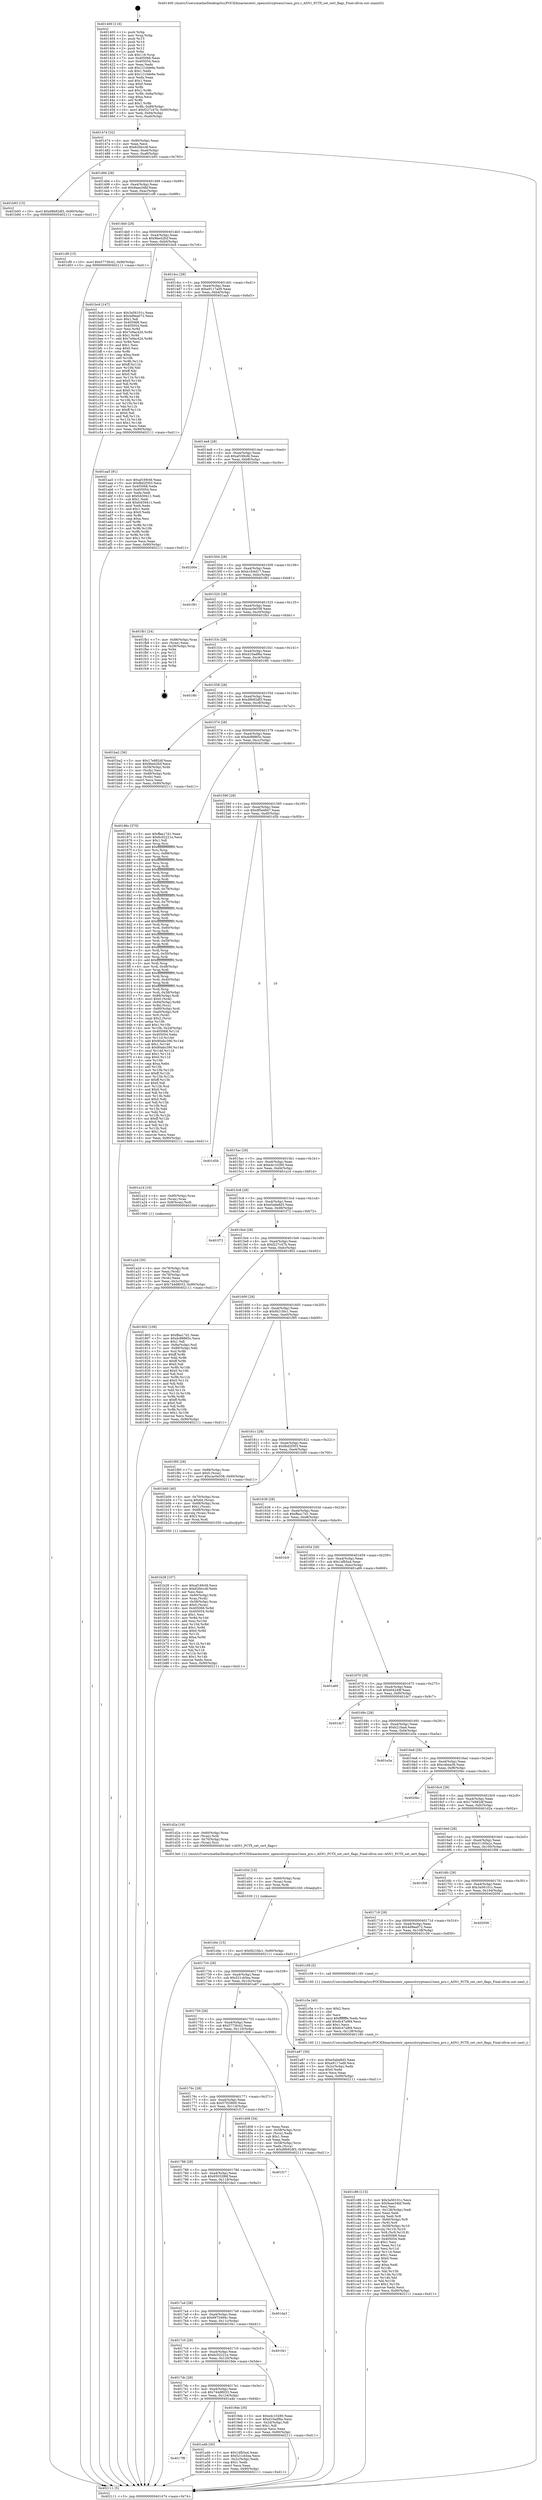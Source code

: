 digraph "0x401400" {
  label = "0x401400 (/mnt/c/Users/mathe/Desktop/tcc/POCII/binaries/extr_opensslcryptoasn1tasn_prn.c_ASN1_PCTX_set_cert_flags_Final-ollvm.out::main(0))"
  labelloc = "t"
  node[shape=record]

  Entry [label="",width=0.3,height=0.3,shape=circle,fillcolor=black,style=filled]
  "0x401474" [label="{
     0x401474 [32]\l
     | [instrs]\l
     &nbsp;&nbsp;0x401474 \<+6\>: mov -0x90(%rbp),%eax\l
     &nbsp;&nbsp;0x40147a \<+2\>: mov %eax,%ecx\l
     &nbsp;&nbsp;0x40147c \<+6\>: sub $0x82fdcc4f,%ecx\l
     &nbsp;&nbsp;0x401482 \<+6\>: mov %eax,-0xa4(%rbp)\l
     &nbsp;&nbsp;0x401488 \<+6\>: mov %ecx,-0xa8(%rbp)\l
     &nbsp;&nbsp;0x40148e \<+6\>: je 0000000000401b93 \<main+0x793\>\l
  }"]
  "0x401b93" [label="{
     0x401b93 [15]\l
     | [instrs]\l
     &nbsp;&nbsp;0x401b93 \<+10\>: movl $0xd9b92df3,-0x90(%rbp)\l
     &nbsp;&nbsp;0x401b9d \<+5\>: jmp 0000000000402111 \<main+0xd11\>\l
  }"]
  "0x401494" [label="{
     0x401494 [28]\l
     | [instrs]\l
     &nbsp;&nbsp;0x401494 \<+5\>: jmp 0000000000401499 \<main+0x99\>\l
     &nbsp;&nbsp;0x401499 \<+6\>: mov -0xa4(%rbp),%eax\l
     &nbsp;&nbsp;0x40149f \<+5\>: sub $0x9aae34bf,%eax\l
     &nbsp;&nbsp;0x4014a4 \<+6\>: mov %eax,-0xac(%rbp)\l
     &nbsp;&nbsp;0x4014aa \<+6\>: je 0000000000401cf9 \<main+0x8f9\>\l
  }"]
  Exit [label="",width=0.3,height=0.3,shape=circle,fillcolor=black,style=filled,peripheries=2]
  "0x401cf9" [label="{
     0x401cf9 [15]\l
     | [instrs]\l
     &nbsp;&nbsp;0x401cf9 \<+10\>: movl $0x5773fc42,-0x90(%rbp)\l
     &nbsp;&nbsp;0x401d03 \<+5\>: jmp 0000000000402111 \<main+0xd11\>\l
  }"]
  "0x4014b0" [label="{
     0x4014b0 [28]\l
     | [instrs]\l
     &nbsp;&nbsp;0x4014b0 \<+5\>: jmp 00000000004014b5 \<main+0xb5\>\l
     &nbsp;&nbsp;0x4014b5 \<+6\>: mov -0xa4(%rbp),%eax\l
     &nbsp;&nbsp;0x4014bb \<+5\>: sub $0x9be42fcf,%eax\l
     &nbsp;&nbsp;0x4014c0 \<+6\>: mov %eax,-0xb0(%rbp)\l
     &nbsp;&nbsp;0x4014c6 \<+6\>: je 0000000000401bc6 \<main+0x7c6\>\l
  }"]
  "0x401d4c" [label="{
     0x401d4c [15]\l
     | [instrs]\l
     &nbsp;&nbsp;0x401d4c \<+10\>: movl $0xf421fdc1,-0x90(%rbp)\l
     &nbsp;&nbsp;0x401d56 \<+5\>: jmp 0000000000402111 \<main+0xd11\>\l
  }"]
  "0x401bc6" [label="{
     0x401bc6 [147]\l
     | [instrs]\l
     &nbsp;&nbsp;0x401bc6 \<+5\>: mov $0x3a56101c,%eax\l
     &nbsp;&nbsp;0x401bcb \<+5\>: mov $0x4d9ea072,%ecx\l
     &nbsp;&nbsp;0x401bd0 \<+2\>: mov $0x1,%dl\l
     &nbsp;&nbsp;0x401bd2 \<+7\>: mov 0x405068,%esi\l
     &nbsp;&nbsp;0x401bd9 \<+7\>: mov 0x405054,%edi\l
     &nbsp;&nbsp;0x401be0 \<+3\>: mov %esi,%r8d\l
     &nbsp;&nbsp;0x401be3 \<+7\>: sub $0x7e9ac42d,%r8d\l
     &nbsp;&nbsp;0x401bea \<+4\>: sub $0x1,%r8d\l
     &nbsp;&nbsp;0x401bee \<+7\>: add $0x7e9ac42d,%r8d\l
     &nbsp;&nbsp;0x401bf5 \<+4\>: imul %r8d,%esi\l
     &nbsp;&nbsp;0x401bf9 \<+3\>: and $0x1,%esi\l
     &nbsp;&nbsp;0x401bfc \<+3\>: cmp $0x0,%esi\l
     &nbsp;&nbsp;0x401bff \<+4\>: sete %r9b\l
     &nbsp;&nbsp;0x401c03 \<+3\>: cmp $0xa,%edi\l
     &nbsp;&nbsp;0x401c06 \<+4\>: setl %r10b\l
     &nbsp;&nbsp;0x401c0a \<+3\>: mov %r9b,%r11b\l
     &nbsp;&nbsp;0x401c0d \<+4\>: xor $0xff,%r11b\l
     &nbsp;&nbsp;0x401c11 \<+3\>: mov %r10b,%bl\l
     &nbsp;&nbsp;0x401c14 \<+3\>: xor $0xff,%bl\l
     &nbsp;&nbsp;0x401c17 \<+3\>: xor $0x0,%dl\l
     &nbsp;&nbsp;0x401c1a \<+3\>: mov %r11b,%r14b\l
     &nbsp;&nbsp;0x401c1d \<+4\>: and $0x0,%r14b\l
     &nbsp;&nbsp;0x401c21 \<+3\>: and %dl,%r9b\l
     &nbsp;&nbsp;0x401c24 \<+3\>: mov %bl,%r15b\l
     &nbsp;&nbsp;0x401c27 \<+4\>: and $0x0,%r15b\l
     &nbsp;&nbsp;0x401c2b \<+3\>: and %dl,%r10b\l
     &nbsp;&nbsp;0x401c2e \<+3\>: or %r9b,%r14b\l
     &nbsp;&nbsp;0x401c31 \<+3\>: or %r10b,%r15b\l
     &nbsp;&nbsp;0x401c34 \<+3\>: xor %r15b,%r14b\l
     &nbsp;&nbsp;0x401c37 \<+3\>: or %bl,%r11b\l
     &nbsp;&nbsp;0x401c3a \<+4\>: xor $0xff,%r11b\l
     &nbsp;&nbsp;0x401c3e \<+3\>: or $0x0,%dl\l
     &nbsp;&nbsp;0x401c41 \<+3\>: and %dl,%r11b\l
     &nbsp;&nbsp;0x401c44 \<+3\>: or %r11b,%r14b\l
     &nbsp;&nbsp;0x401c47 \<+4\>: test $0x1,%r14b\l
     &nbsp;&nbsp;0x401c4b \<+3\>: cmovne %ecx,%eax\l
     &nbsp;&nbsp;0x401c4e \<+6\>: mov %eax,-0x90(%rbp)\l
     &nbsp;&nbsp;0x401c54 \<+5\>: jmp 0000000000402111 \<main+0xd11\>\l
  }"]
  "0x4014cc" [label="{
     0x4014cc [28]\l
     | [instrs]\l
     &nbsp;&nbsp;0x4014cc \<+5\>: jmp 00000000004014d1 \<main+0xd1\>\l
     &nbsp;&nbsp;0x4014d1 \<+6\>: mov -0xa4(%rbp),%eax\l
     &nbsp;&nbsp;0x4014d7 \<+5\>: sub $0xa9117ad9,%eax\l
     &nbsp;&nbsp;0x4014dc \<+6\>: mov %eax,-0xb4(%rbp)\l
     &nbsp;&nbsp;0x4014e2 \<+6\>: je 0000000000401aa5 \<main+0x6a5\>\l
  }"]
  "0x401d3d" [label="{
     0x401d3d [15]\l
     | [instrs]\l
     &nbsp;&nbsp;0x401d3d \<+4\>: mov -0x60(%rbp),%rax\l
     &nbsp;&nbsp;0x401d41 \<+3\>: mov (%rax),%rax\l
     &nbsp;&nbsp;0x401d44 \<+3\>: mov %rax,%rdi\l
     &nbsp;&nbsp;0x401d47 \<+5\>: call 0000000000401030 \<free@plt\>\l
     | [calls]\l
     &nbsp;&nbsp;0x401030 \{1\} (unknown)\l
  }"]
  "0x401aa5" [label="{
     0x401aa5 [91]\l
     | [instrs]\l
     &nbsp;&nbsp;0x401aa5 \<+5\>: mov $0xaf169cfd,%eax\l
     &nbsp;&nbsp;0x401aaa \<+5\>: mov $0xfbd2f303,%ecx\l
     &nbsp;&nbsp;0x401aaf \<+7\>: mov 0x405068,%edx\l
     &nbsp;&nbsp;0x401ab6 \<+7\>: mov 0x405054,%esi\l
     &nbsp;&nbsp;0x401abd \<+2\>: mov %edx,%edi\l
     &nbsp;&nbsp;0x401abf \<+6\>: sub $0xfcb59411,%edi\l
     &nbsp;&nbsp;0x401ac5 \<+3\>: sub $0x1,%edi\l
     &nbsp;&nbsp;0x401ac8 \<+6\>: add $0xfcb59411,%edi\l
     &nbsp;&nbsp;0x401ace \<+3\>: imul %edi,%edx\l
     &nbsp;&nbsp;0x401ad1 \<+3\>: and $0x1,%edx\l
     &nbsp;&nbsp;0x401ad4 \<+3\>: cmp $0x0,%edx\l
     &nbsp;&nbsp;0x401ad7 \<+4\>: sete %r8b\l
     &nbsp;&nbsp;0x401adb \<+3\>: cmp $0xa,%esi\l
     &nbsp;&nbsp;0x401ade \<+4\>: setl %r9b\l
     &nbsp;&nbsp;0x401ae2 \<+3\>: mov %r8b,%r10b\l
     &nbsp;&nbsp;0x401ae5 \<+3\>: and %r9b,%r10b\l
     &nbsp;&nbsp;0x401ae8 \<+3\>: xor %r9b,%r8b\l
     &nbsp;&nbsp;0x401aeb \<+3\>: or %r8b,%r10b\l
     &nbsp;&nbsp;0x401aee \<+4\>: test $0x1,%r10b\l
     &nbsp;&nbsp;0x401af2 \<+3\>: cmovne %ecx,%eax\l
     &nbsp;&nbsp;0x401af5 \<+6\>: mov %eax,-0x90(%rbp)\l
     &nbsp;&nbsp;0x401afb \<+5\>: jmp 0000000000402111 \<main+0xd11\>\l
  }"]
  "0x4014e8" [label="{
     0x4014e8 [28]\l
     | [instrs]\l
     &nbsp;&nbsp;0x4014e8 \<+5\>: jmp 00000000004014ed \<main+0xed\>\l
     &nbsp;&nbsp;0x4014ed \<+6\>: mov -0xa4(%rbp),%eax\l
     &nbsp;&nbsp;0x4014f3 \<+5\>: sub $0xaf169cfd,%eax\l
     &nbsp;&nbsp;0x4014f8 \<+6\>: mov %eax,-0xb8(%rbp)\l
     &nbsp;&nbsp;0x4014fe \<+6\>: je 000000000040200e \<main+0xc0e\>\l
  }"]
  "0x401c86" [label="{
     0x401c86 [115]\l
     | [instrs]\l
     &nbsp;&nbsp;0x401c86 \<+5\>: mov $0x3a56101c,%ecx\l
     &nbsp;&nbsp;0x401c8b \<+5\>: mov $0x9aae34bf,%edx\l
     &nbsp;&nbsp;0x401c90 \<+2\>: xor %esi,%esi\l
     &nbsp;&nbsp;0x401c92 \<+6\>: mov -0x128(%rbp),%edi\l
     &nbsp;&nbsp;0x401c98 \<+3\>: imul %eax,%edi\l
     &nbsp;&nbsp;0x401c9b \<+3\>: movslq %edi,%r8\l
     &nbsp;&nbsp;0x401c9e \<+4\>: mov -0x60(%rbp),%r9\l
     &nbsp;&nbsp;0x401ca2 \<+3\>: mov (%r9),%r9\l
     &nbsp;&nbsp;0x401ca5 \<+4\>: mov -0x58(%rbp),%r10\l
     &nbsp;&nbsp;0x401ca9 \<+3\>: movslq (%r10),%r10\l
     &nbsp;&nbsp;0x401cac \<+4\>: mov %r8,(%r9,%r10,8)\l
     &nbsp;&nbsp;0x401cb0 \<+7\>: mov 0x405068,%eax\l
     &nbsp;&nbsp;0x401cb7 \<+7\>: mov 0x405054,%edi\l
     &nbsp;&nbsp;0x401cbe \<+3\>: sub $0x1,%esi\l
     &nbsp;&nbsp;0x401cc1 \<+3\>: mov %eax,%r11d\l
     &nbsp;&nbsp;0x401cc4 \<+3\>: add %esi,%r11d\l
     &nbsp;&nbsp;0x401cc7 \<+4\>: imul %r11d,%eax\l
     &nbsp;&nbsp;0x401ccb \<+3\>: and $0x1,%eax\l
     &nbsp;&nbsp;0x401cce \<+3\>: cmp $0x0,%eax\l
     &nbsp;&nbsp;0x401cd1 \<+3\>: sete %bl\l
     &nbsp;&nbsp;0x401cd4 \<+3\>: cmp $0xa,%edi\l
     &nbsp;&nbsp;0x401cd7 \<+4\>: setl %r14b\l
     &nbsp;&nbsp;0x401cdb \<+3\>: mov %bl,%r15b\l
     &nbsp;&nbsp;0x401cde \<+3\>: and %r14b,%r15b\l
     &nbsp;&nbsp;0x401ce1 \<+3\>: xor %r14b,%bl\l
     &nbsp;&nbsp;0x401ce4 \<+3\>: or %bl,%r15b\l
     &nbsp;&nbsp;0x401ce7 \<+4\>: test $0x1,%r15b\l
     &nbsp;&nbsp;0x401ceb \<+3\>: cmovne %edx,%ecx\l
     &nbsp;&nbsp;0x401cee \<+6\>: mov %ecx,-0x90(%rbp)\l
     &nbsp;&nbsp;0x401cf4 \<+5\>: jmp 0000000000402111 \<main+0xd11\>\l
  }"]
  "0x40200e" [label="{
     0x40200e\l
  }", style=dashed]
  "0x401504" [label="{
     0x401504 [28]\l
     | [instrs]\l
     &nbsp;&nbsp;0x401504 \<+5\>: jmp 0000000000401509 \<main+0x109\>\l
     &nbsp;&nbsp;0x401509 \<+6\>: mov -0xa4(%rbp),%eax\l
     &nbsp;&nbsp;0x40150f \<+5\>: sub $0xb1fc6d17,%eax\l
     &nbsp;&nbsp;0x401514 \<+6\>: mov %eax,-0xbc(%rbp)\l
     &nbsp;&nbsp;0x40151a \<+6\>: je 0000000000401f81 \<main+0xb81\>\l
  }"]
  "0x401c5e" [label="{
     0x401c5e [40]\l
     | [instrs]\l
     &nbsp;&nbsp;0x401c5e \<+5\>: mov $0x2,%ecx\l
     &nbsp;&nbsp;0x401c63 \<+1\>: cltd\l
     &nbsp;&nbsp;0x401c64 \<+2\>: idiv %ecx\l
     &nbsp;&nbsp;0x401c66 \<+6\>: imul $0xfffffffe,%edx,%ecx\l
     &nbsp;&nbsp;0x401c6c \<+6\>: add $0x6c47a9f4,%ecx\l
     &nbsp;&nbsp;0x401c72 \<+3\>: add $0x1,%ecx\l
     &nbsp;&nbsp;0x401c75 \<+6\>: sub $0x6c47a9f4,%ecx\l
     &nbsp;&nbsp;0x401c7b \<+6\>: mov %ecx,-0x128(%rbp)\l
     &nbsp;&nbsp;0x401c81 \<+5\>: call 0000000000401160 \<next_i\>\l
     | [calls]\l
     &nbsp;&nbsp;0x401160 \{1\} (/mnt/c/Users/mathe/Desktop/tcc/POCII/binaries/extr_opensslcryptoasn1tasn_prn.c_ASN1_PCTX_set_cert_flags_Final-ollvm.out::next_i)\l
  }"]
  "0x401f81" [label="{
     0x401f81\l
  }", style=dashed]
  "0x401520" [label="{
     0x401520 [28]\l
     | [instrs]\l
     &nbsp;&nbsp;0x401520 \<+5\>: jmp 0000000000401525 \<main+0x125\>\l
     &nbsp;&nbsp;0x401525 \<+6\>: mov -0xa4(%rbp),%eax\l
     &nbsp;&nbsp;0x40152b \<+5\>: sub $0xcac0e558,%eax\l
     &nbsp;&nbsp;0x401530 \<+6\>: mov %eax,-0xc0(%rbp)\l
     &nbsp;&nbsp;0x401536 \<+6\>: je 0000000000401fb1 \<main+0xbb1\>\l
  }"]
  "0x401b28" [label="{
     0x401b28 [107]\l
     | [instrs]\l
     &nbsp;&nbsp;0x401b28 \<+5\>: mov $0xaf169cfd,%ecx\l
     &nbsp;&nbsp;0x401b2d \<+5\>: mov $0x82fdcc4f,%edx\l
     &nbsp;&nbsp;0x401b32 \<+2\>: xor %esi,%esi\l
     &nbsp;&nbsp;0x401b34 \<+4\>: mov -0x60(%rbp),%rdi\l
     &nbsp;&nbsp;0x401b38 \<+3\>: mov %rax,(%rdi)\l
     &nbsp;&nbsp;0x401b3b \<+4\>: mov -0x58(%rbp),%rax\l
     &nbsp;&nbsp;0x401b3f \<+6\>: movl $0x0,(%rax)\l
     &nbsp;&nbsp;0x401b45 \<+8\>: mov 0x405068,%r8d\l
     &nbsp;&nbsp;0x401b4d \<+8\>: mov 0x405054,%r9d\l
     &nbsp;&nbsp;0x401b55 \<+3\>: sub $0x1,%esi\l
     &nbsp;&nbsp;0x401b58 \<+3\>: mov %r8d,%r10d\l
     &nbsp;&nbsp;0x401b5b \<+3\>: add %esi,%r10d\l
     &nbsp;&nbsp;0x401b5e \<+4\>: imul %r10d,%r8d\l
     &nbsp;&nbsp;0x401b62 \<+4\>: and $0x1,%r8d\l
     &nbsp;&nbsp;0x401b66 \<+4\>: cmp $0x0,%r8d\l
     &nbsp;&nbsp;0x401b6a \<+4\>: sete %r11b\l
     &nbsp;&nbsp;0x401b6e \<+4\>: cmp $0xa,%r9d\l
     &nbsp;&nbsp;0x401b72 \<+3\>: setl %bl\l
     &nbsp;&nbsp;0x401b75 \<+3\>: mov %r11b,%r14b\l
     &nbsp;&nbsp;0x401b78 \<+3\>: and %bl,%r14b\l
     &nbsp;&nbsp;0x401b7b \<+3\>: xor %bl,%r11b\l
     &nbsp;&nbsp;0x401b7e \<+3\>: or %r11b,%r14b\l
     &nbsp;&nbsp;0x401b81 \<+4\>: test $0x1,%r14b\l
     &nbsp;&nbsp;0x401b85 \<+3\>: cmovne %edx,%ecx\l
     &nbsp;&nbsp;0x401b88 \<+6\>: mov %ecx,-0x90(%rbp)\l
     &nbsp;&nbsp;0x401b8e \<+5\>: jmp 0000000000402111 \<main+0xd11\>\l
  }"]
  "0x401fb1" [label="{
     0x401fb1 [24]\l
     | [instrs]\l
     &nbsp;&nbsp;0x401fb1 \<+7\>: mov -0x88(%rbp),%rax\l
     &nbsp;&nbsp;0x401fb8 \<+2\>: mov (%rax),%eax\l
     &nbsp;&nbsp;0x401fba \<+4\>: lea -0x28(%rbp),%rsp\l
     &nbsp;&nbsp;0x401fbe \<+1\>: pop %rbx\l
     &nbsp;&nbsp;0x401fbf \<+2\>: pop %r12\l
     &nbsp;&nbsp;0x401fc1 \<+2\>: pop %r13\l
     &nbsp;&nbsp;0x401fc3 \<+2\>: pop %r14\l
     &nbsp;&nbsp;0x401fc5 \<+2\>: pop %r15\l
     &nbsp;&nbsp;0x401fc7 \<+1\>: pop %rbp\l
     &nbsp;&nbsp;0x401fc8 \<+1\>: ret\l
  }"]
  "0x40153c" [label="{
     0x40153c [28]\l
     | [instrs]\l
     &nbsp;&nbsp;0x40153c \<+5\>: jmp 0000000000401541 \<main+0x141\>\l
     &nbsp;&nbsp;0x401541 \<+6\>: mov -0xa4(%rbp),%eax\l
     &nbsp;&nbsp;0x401547 \<+5\>: sub $0xd10adf6a,%eax\l
     &nbsp;&nbsp;0x40154c \<+6\>: mov %eax,-0xc4(%rbp)\l
     &nbsp;&nbsp;0x401552 \<+6\>: je 00000000004019fc \<main+0x5fc\>\l
  }"]
  "0x4017f8" [label="{
     0x4017f8\l
  }", style=dashed]
  "0x4019fc" [label="{
     0x4019fc\l
  }", style=dashed]
  "0x401558" [label="{
     0x401558 [28]\l
     | [instrs]\l
     &nbsp;&nbsp;0x401558 \<+5\>: jmp 000000000040155d \<main+0x15d\>\l
     &nbsp;&nbsp;0x40155d \<+6\>: mov -0xa4(%rbp),%eax\l
     &nbsp;&nbsp;0x401563 \<+5\>: sub $0xd9b92df3,%eax\l
     &nbsp;&nbsp;0x401568 \<+6\>: mov %eax,-0xc8(%rbp)\l
     &nbsp;&nbsp;0x40156e \<+6\>: je 0000000000401ba2 \<main+0x7a2\>\l
  }"]
  "0x401a4b" [label="{
     0x401a4b [30]\l
     | [instrs]\l
     &nbsp;&nbsp;0x401a4b \<+5\>: mov $0x14fb5a4,%eax\l
     &nbsp;&nbsp;0x401a50 \<+5\>: mov $0x521cb5ea,%ecx\l
     &nbsp;&nbsp;0x401a55 \<+3\>: mov -0x2c(%rbp),%edx\l
     &nbsp;&nbsp;0x401a58 \<+3\>: cmp $0x1,%edx\l
     &nbsp;&nbsp;0x401a5b \<+3\>: cmovl %ecx,%eax\l
     &nbsp;&nbsp;0x401a5e \<+6\>: mov %eax,-0x90(%rbp)\l
     &nbsp;&nbsp;0x401a64 \<+5\>: jmp 0000000000402111 \<main+0xd11\>\l
  }"]
  "0x401ba2" [label="{
     0x401ba2 [36]\l
     | [instrs]\l
     &nbsp;&nbsp;0x401ba2 \<+5\>: mov $0x17e882df,%eax\l
     &nbsp;&nbsp;0x401ba7 \<+5\>: mov $0x9be42fcf,%ecx\l
     &nbsp;&nbsp;0x401bac \<+4\>: mov -0x58(%rbp),%rdx\l
     &nbsp;&nbsp;0x401bb0 \<+2\>: mov (%rdx),%esi\l
     &nbsp;&nbsp;0x401bb2 \<+4\>: mov -0x68(%rbp),%rdx\l
     &nbsp;&nbsp;0x401bb6 \<+2\>: cmp (%rdx),%esi\l
     &nbsp;&nbsp;0x401bb8 \<+3\>: cmovl %ecx,%eax\l
     &nbsp;&nbsp;0x401bbb \<+6\>: mov %eax,-0x90(%rbp)\l
     &nbsp;&nbsp;0x401bc1 \<+5\>: jmp 0000000000402111 \<main+0xd11\>\l
  }"]
  "0x401574" [label="{
     0x401574 [28]\l
     | [instrs]\l
     &nbsp;&nbsp;0x401574 \<+5\>: jmp 0000000000401579 \<main+0x179\>\l
     &nbsp;&nbsp;0x401579 \<+6\>: mov -0xa4(%rbp),%eax\l
     &nbsp;&nbsp;0x40157f \<+5\>: sub $0xdc88865c,%eax\l
     &nbsp;&nbsp;0x401584 \<+6\>: mov %eax,-0xcc(%rbp)\l
     &nbsp;&nbsp;0x40158a \<+6\>: je 000000000040186c \<main+0x46c\>\l
  }"]
  "0x401a2d" [label="{
     0x401a2d [30]\l
     | [instrs]\l
     &nbsp;&nbsp;0x401a2d \<+4\>: mov -0x78(%rbp),%rdi\l
     &nbsp;&nbsp;0x401a31 \<+2\>: mov %eax,(%rdi)\l
     &nbsp;&nbsp;0x401a33 \<+4\>: mov -0x78(%rbp),%rdi\l
     &nbsp;&nbsp;0x401a37 \<+2\>: mov (%rdi),%eax\l
     &nbsp;&nbsp;0x401a39 \<+3\>: mov %eax,-0x2c(%rbp)\l
     &nbsp;&nbsp;0x401a3c \<+10\>: movl $0x744d8033,-0x90(%rbp)\l
     &nbsp;&nbsp;0x401a46 \<+5\>: jmp 0000000000402111 \<main+0xd11\>\l
  }"]
  "0x40186c" [label="{
     0x40186c [370]\l
     | [instrs]\l
     &nbsp;&nbsp;0x40186c \<+5\>: mov $0xffaa17d1,%eax\l
     &nbsp;&nbsp;0x401871 \<+5\>: mov $0x6c02221e,%ecx\l
     &nbsp;&nbsp;0x401876 \<+2\>: mov $0x1,%dl\l
     &nbsp;&nbsp;0x401878 \<+3\>: mov %rsp,%rsi\l
     &nbsp;&nbsp;0x40187b \<+4\>: add $0xfffffffffffffff0,%rsi\l
     &nbsp;&nbsp;0x40187f \<+3\>: mov %rsi,%rsp\l
     &nbsp;&nbsp;0x401882 \<+7\>: mov %rsi,-0x88(%rbp)\l
     &nbsp;&nbsp;0x401889 \<+3\>: mov %rsp,%rsi\l
     &nbsp;&nbsp;0x40188c \<+4\>: add $0xfffffffffffffff0,%rsi\l
     &nbsp;&nbsp;0x401890 \<+3\>: mov %rsi,%rsp\l
     &nbsp;&nbsp;0x401893 \<+3\>: mov %rsp,%rdi\l
     &nbsp;&nbsp;0x401896 \<+4\>: add $0xfffffffffffffff0,%rdi\l
     &nbsp;&nbsp;0x40189a \<+3\>: mov %rdi,%rsp\l
     &nbsp;&nbsp;0x40189d \<+4\>: mov %rdi,-0x80(%rbp)\l
     &nbsp;&nbsp;0x4018a1 \<+3\>: mov %rsp,%rdi\l
     &nbsp;&nbsp;0x4018a4 \<+4\>: add $0xfffffffffffffff0,%rdi\l
     &nbsp;&nbsp;0x4018a8 \<+3\>: mov %rdi,%rsp\l
     &nbsp;&nbsp;0x4018ab \<+4\>: mov %rdi,-0x78(%rbp)\l
     &nbsp;&nbsp;0x4018af \<+3\>: mov %rsp,%rdi\l
     &nbsp;&nbsp;0x4018b2 \<+4\>: add $0xfffffffffffffff0,%rdi\l
     &nbsp;&nbsp;0x4018b6 \<+3\>: mov %rdi,%rsp\l
     &nbsp;&nbsp;0x4018b9 \<+4\>: mov %rdi,-0x70(%rbp)\l
     &nbsp;&nbsp;0x4018bd \<+3\>: mov %rsp,%rdi\l
     &nbsp;&nbsp;0x4018c0 \<+4\>: add $0xfffffffffffffff0,%rdi\l
     &nbsp;&nbsp;0x4018c4 \<+3\>: mov %rdi,%rsp\l
     &nbsp;&nbsp;0x4018c7 \<+4\>: mov %rdi,-0x68(%rbp)\l
     &nbsp;&nbsp;0x4018cb \<+3\>: mov %rsp,%rdi\l
     &nbsp;&nbsp;0x4018ce \<+4\>: add $0xfffffffffffffff0,%rdi\l
     &nbsp;&nbsp;0x4018d2 \<+3\>: mov %rdi,%rsp\l
     &nbsp;&nbsp;0x4018d5 \<+4\>: mov %rdi,-0x60(%rbp)\l
     &nbsp;&nbsp;0x4018d9 \<+3\>: mov %rsp,%rdi\l
     &nbsp;&nbsp;0x4018dc \<+4\>: add $0xfffffffffffffff0,%rdi\l
     &nbsp;&nbsp;0x4018e0 \<+3\>: mov %rdi,%rsp\l
     &nbsp;&nbsp;0x4018e3 \<+4\>: mov %rdi,-0x58(%rbp)\l
     &nbsp;&nbsp;0x4018e7 \<+3\>: mov %rsp,%rdi\l
     &nbsp;&nbsp;0x4018ea \<+4\>: add $0xfffffffffffffff0,%rdi\l
     &nbsp;&nbsp;0x4018ee \<+3\>: mov %rdi,%rsp\l
     &nbsp;&nbsp;0x4018f1 \<+4\>: mov %rdi,-0x50(%rbp)\l
     &nbsp;&nbsp;0x4018f5 \<+3\>: mov %rsp,%rdi\l
     &nbsp;&nbsp;0x4018f8 \<+4\>: add $0xfffffffffffffff0,%rdi\l
     &nbsp;&nbsp;0x4018fc \<+3\>: mov %rdi,%rsp\l
     &nbsp;&nbsp;0x4018ff \<+4\>: mov %rdi,-0x48(%rbp)\l
     &nbsp;&nbsp;0x401903 \<+3\>: mov %rsp,%rdi\l
     &nbsp;&nbsp;0x401906 \<+4\>: add $0xfffffffffffffff0,%rdi\l
     &nbsp;&nbsp;0x40190a \<+3\>: mov %rdi,%rsp\l
     &nbsp;&nbsp;0x40190d \<+4\>: mov %rdi,-0x40(%rbp)\l
     &nbsp;&nbsp;0x401911 \<+3\>: mov %rsp,%rdi\l
     &nbsp;&nbsp;0x401914 \<+4\>: add $0xfffffffffffffff0,%rdi\l
     &nbsp;&nbsp;0x401918 \<+3\>: mov %rdi,%rsp\l
     &nbsp;&nbsp;0x40191b \<+4\>: mov %rdi,-0x38(%rbp)\l
     &nbsp;&nbsp;0x40191f \<+7\>: mov -0x88(%rbp),%rdi\l
     &nbsp;&nbsp;0x401926 \<+6\>: movl $0x0,(%rdi)\l
     &nbsp;&nbsp;0x40192c \<+7\>: mov -0x94(%rbp),%r8d\l
     &nbsp;&nbsp;0x401933 \<+3\>: mov %r8d,(%rsi)\l
     &nbsp;&nbsp;0x401936 \<+4\>: mov -0x80(%rbp),%rdi\l
     &nbsp;&nbsp;0x40193a \<+7\>: mov -0xa0(%rbp),%r9\l
     &nbsp;&nbsp;0x401941 \<+3\>: mov %r9,(%rdi)\l
     &nbsp;&nbsp;0x401944 \<+3\>: cmpl $0x2,(%rsi)\l
     &nbsp;&nbsp;0x401947 \<+4\>: setne %r10b\l
     &nbsp;&nbsp;0x40194b \<+4\>: and $0x1,%r10b\l
     &nbsp;&nbsp;0x40194f \<+4\>: mov %r10b,-0x2d(%rbp)\l
     &nbsp;&nbsp;0x401953 \<+8\>: mov 0x405068,%r11d\l
     &nbsp;&nbsp;0x40195b \<+7\>: mov 0x405054,%ebx\l
     &nbsp;&nbsp;0x401962 \<+3\>: mov %r11d,%r14d\l
     &nbsp;&nbsp;0x401965 \<+7\>: add $0x80abc390,%r14d\l
     &nbsp;&nbsp;0x40196c \<+4\>: sub $0x1,%r14d\l
     &nbsp;&nbsp;0x401970 \<+7\>: sub $0x80abc390,%r14d\l
     &nbsp;&nbsp;0x401977 \<+4\>: imul %r14d,%r11d\l
     &nbsp;&nbsp;0x40197b \<+4\>: and $0x1,%r11d\l
     &nbsp;&nbsp;0x40197f \<+4\>: cmp $0x0,%r11d\l
     &nbsp;&nbsp;0x401983 \<+4\>: sete %r10b\l
     &nbsp;&nbsp;0x401987 \<+3\>: cmp $0xa,%ebx\l
     &nbsp;&nbsp;0x40198a \<+4\>: setl %r15b\l
     &nbsp;&nbsp;0x40198e \<+3\>: mov %r10b,%r12b\l
     &nbsp;&nbsp;0x401991 \<+4\>: xor $0xff,%r12b\l
     &nbsp;&nbsp;0x401995 \<+3\>: mov %r15b,%r13b\l
     &nbsp;&nbsp;0x401998 \<+4\>: xor $0xff,%r13b\l
     &nbsp;&nbsp;0x40199c \<+3\>: xor $0x0,%dl\l
     &nbsp;&nbsp;0x40199f \<+3\>: mov %r12b,%sil\l
     &nbsp;&nbsp;0x4019a2 \<+4\>: and $0x0,%sil\l
     &nbsp;&nbsp;0x4019a6 \<+3\>: and %dl,%r10b\l
     &nbsp;&nbsp;0x4019a9 \<+3\>: mov %r13b,%dil\l
     &nbsp;&nbsp;0x4019ac \<+4\>: and $0x0,%dil\l
     &nbsp;&nbsp;0x4019b0 \<+3\>: and %dl,%r15b\l
     &nbsp;&nbsp;0x4019b3 \<+3\>: or %r10b,%sil\l
     &nbsp;&nbsp;0x4019b6 \<+3\>: or %r15b,%dil\l
     &nbsp;&nbsp;0x4019b9 \<+3\>: xor %dil,%sil\l
     &nbsp;&nbsp;0x4019bc \<+3\>: or %r13b,%r12b\l
     &nbsp;&nbsp;0x4019bf \<+4\>: xor $0xff,%r12b\l
     &nbsp;&nbsp;0x4019c3 \<+3\>: or $0x0,%dl\l
     &nbsp;&nbsp;0x4019c6 \<+3\>: and %dl,%r12b\l
     &nbsp;&nbsp;0x4019c9 \<+3\>: or %r12b,%sil\l
     &nbsp;&nbsp;0x4019cc \<+4\>: test $0x1,%sil\l
     &nbsp;&nbsp;0x4019d0 \<+3\>: cmovne %ecx,%eax\l
     &nbsp;&nbsp;0x4019d3 \<+6\>: mov %eax,-0x90(%rbp)\l
     &nbsp;&nbsp;0x4019d9 \<+5\>: jmp 0000000000402111 \<main+0xd11\>\l
  }"]
  "0x401590" [label="{
     0x401590 [28]\l
     | [instrs]\l
     &nbsp;&nbsp;0x401590 \<+5\>: jmp 0000000000401595 \<main+0x195\>\l
     &nbsp;&nbsp;0x401595 \<+6\>: mov -0xa4(%rbp),%eax\l
     &nbsp;&nbsp;0x40159b \<+5\>: sub $0xdf5e48d7,%eax\l
     &nbsp;&nbsp;0x4015a0 \<+6\>: mov %eax,-0xd0(%rbp)\l
     &nbsp;&nbsp;0x4015a6 \<+6\>: je 0000000000401d5b \<main+0x95b\>\l
  }"]
  "0x4017dc" [label="{
     0x4017dc [28]\l
     | [instrs]\l
     &nbsp;&nbsp;0x4017dc \<+5\>: jmp 00000000004017e1 \<main+0x3e1\>\l
     &nbsp;&nbsp;0x4017e1 \<+6\>: mov -0xa4(%rbp),%eax\l
     &nbsp;&nbsp;0x4017e7 \<+5\>: sub $0x744d8033,%eax\l
     &nbsp;&nbsp;0x4017ec \<+6\>: mov %eax,-0x124(%rbp)\l
     &nbsp;&nbsp;0x4017f2 \<+6\>: je 0000000000401a4b \<main+0x64b\>\l
  }"]
  "0x401d5b" [label="{
     0x401d5b\l
  }", style=dashed]
  "0x4015ac" [label="{
     0x4015ac [28]\l
     | [instrs]\l
     &nbsp;&nbsp;0x4015ac \<+5\>: jmp 00000000004015b1 \<main+0x1b1\>\l
     &nbsp;&nbsp;0x4015b1 \<+6\>: mov -0xa4(%rbp),%eax\l
     &nbsp;&nbsp;0x4015b7 \<+5\>: sub $0xe4c10280,%eax\l
     &nbsp;&nbsp;0x4015bc \<+6\>: mov %eax,-0xd4(%rbp)\l
     &nbsp;&nbsp;0x4015c2 \<+6\>: je 0000000000401a1d \<main+0x61d\>\l
  }"]
  "0x4019de" [label="{
     0x4019de [30]\l
     | [instrs]\l
     &nbsp;&nbsp;0x4019de \<+5\>: mov $0xe4c10280,%eax\l
     &nbsp;&nbsp;0x4019e3 \<+5\>: mov $0xd10adf6a,%ecx\l
     &nbsp;&nbsp;0x4019e8 \<+3\>: mov -0x2d(%rbp),%dl\l
     &nbsp;&nbsp;0x4019eb \<+3\>: test $0x1,%dl\l
     &nbsp;&nbsp;0x4019ee \<+3\>: cmovne %ecx,%eax\l
     &nbsp;&nbsp;0x4019f1 \<+6\>: mov %eax,-0x90(%rbp)\l
     &nbsp;&nbsp;0x4019f7 \<+5\>: jmp 0000000000402111 \<main+0xd11\>\l
  }"]
  "0x401a1d" [label="{
     0x401a1d [16]\l
     | [instrs]\l
     &nbsp;&nbsp;0x401a1d \<+4\>: mov -0x80(%rbp),%rax\l
     &nbsp;&nbsp;0x401a21 \<+3\>: mov (%rax),%rax\l
     &nbsp;&nbsp;0x401a24 \<+4\>: mov 0x8(%rax),%rdi\l
     &nbsp;&nbsp;0x401a28 \<+5\>: call 0000000000401060 \<atoi@plt\>\l
     | [calls]\l
     &nbsp;&nbsp;0x401060 \{1\} (unknown)\l
  }"]
  "0x4015c8" [label="{
     0x4015c8 [28]\l
     | [instrs]\l
     &nbsp;&nbsp;0x4015c8 \<+5\>: jmp 00000000004015cd \<main+0x1cd\>\l
     &nbsp;&nbsp;0x4015cd \<+6\>: mov -0xa4(%rbp),%eax\l
     &nbsp;&nbsp;0x4015d3 \<+5\>: sub $0xe5abe8d3,%eax\l
     &nbsp;&nbsp;0x4015d8 \<+6\>: mov %eax,-0xd8(%rbp)\l
     &nbsp;&nbsp;0x4015de \<+6\>: je 0000000000401f72 \<main+0xb72\>\l
  }"]
  "0x4017c0" [label="{
     0x4017c0 [28]\l
     | [instrs]\l
     &nbsp;&nbsp;0x4017c0 \<+5\>: jmp 00000000004017c5 \<main+0x3c5\>\l
     &nbsp;&nbsp;0x4017c5 \<+6\>: mov -0xa4(%rbp),%eax\l
     &nbsp;&nbsp;0x4017cb \<+5\>: sub $0x6c02221e,%eax\l
     &nbsp;&nbsp;0x4017d0 \<+6\>: mov %eax,-0x120(%rbp)\l
     &nbsp;&nbsp;0x4017d6 \<+6\>: je 00000000004019de \<main+0x5de\>\l
  }"]
  "0x401f72" [label="{
     0x401f72\l
  }", style=dashed]
  "0x4015e4" [label="{
     0x4015e4 [28]\l
     | [instrs]\l
     &nbsp;&nbsp;0x4015e4 \<+5\>: jmp 00000000004015e9 \<main+0x1e9\>\l
     &nbsp;&nbsp;0x4015e9 \<+6\>: mov -0xa4(%rbp),%eax\l
     &nbsp;&nbsp;0x4015ef \<+5\>: sub $0xf227c47b,%eax\l
     &nbsp;&nbsp;0x4015f4 \<+6\>: mov %eax,-0xdc(%rbp)\l
     &nbsp;&nbsp;0x4015fa \<+6\>: je 0000000000401802 \<main+0x402\>\l
  }"]
  "0x401f41" [label="{
     0x401f41\l
  }", style=dashed]
  "0x401802" [label="{
     0x401802 [106]\l
     | [instrs]\l
     &nbsp;&nbsp;0x401802 \<+5\>: mov $0xffaa17d1,%eax\l
     &nbsp;&nbsp;0x401807 \<+5\>: mov $0xdc88865c,%ecx\l
     &nbsp;&nbsp;0x40180c \<+2\>: mov $0x1,%dl\l
     &nbsp;&nbsp;0x40180e \<+7\>: mov -0x8a(%rbp),%sil\l
     &nbsp;&nbsp;0x401815 \<+7\>: mov -0x89(%rbp),%dil\l
     &nbsp;&nbsp;0x40181c \<+3\>: mov %sil,%r8b\l
     &nbsp;&nbsp;0x40181f \<+4\>: xor $0xff,%r8b\l
     &nbsp;&nbsp;0x401823 \<+3\>: mov %dil,%r9b\l
     &nbsp;&nbsp;0x401826 \<+4\>: xor $0xff,%r9b\l
     &nbsp;&nbsp;0x40182a \<+3\>: xor $0x0,%dl\l
     &nbsp;&nbsp;0x40182d \<+3\>: mov %r8b,%r10b\l
     &nbsp;&nbsp;0x401830 \<+4\>: and $0x0,%r10b\l
     &nbsp;&nbsp;0x401834 \<+3\>: and %dl,%sil\l
     &nbsp;&nbsp;0x401837 \<+3\>: mov %r9b,%r11b\l
     &nbsp;&nbsp;0x40183a \<+4\>: and $0x0,%r11b\l
     &nbsp;&nbsp;0x40183e \<+3\>: and %dl,%dil\l
     &nbsp;&nbsp;0x401841 \<+3\>: or %sil,%r10b\l
     &nbsp;&nbsp;0x401844 \<+3\>: or %dil,%r11b\l
     &nbsp;&nbsp;0x401847 \<+3\>: xor %r11b,%r10b\l
     &nbsp;&nbsp;0x40184a \<+3\>: or %r9b,%r8b\l
     &nbsp;&nbsp;0x40184d \<+4\>: xor $0xff,%r8b\l
     &nbsp;&nbsp;0x401851 \<+3\>: or $0x0,%dl\l
     &nbsp;&nbsp;0x401854 \<+3\>: and %dl,%r8b\l
     &nbsp;&nbsp;0x401857 \<+3\>: or %r8b,%r10b\l
     &nbsp;&nbsp;0x40185a \<+4\>: test $0x1,%r10b\l
     &nbsp;&nbsp;0x40185e \<+3\>: cmovne %ecx,%eax\l
     &nbsp;&nbsp;0x401861 \<+6\>: mov %eax,-0x90(%rbp)\l
     &nbsp;&nbsp;0x401867 \<+5\>: jmp 0000000000402111 \<main+0xd11\>\l
  }"]
  "0x401600" [label="{
     0x401600 [28]\l
     | [instrs]\l
     &nbsp;&nbsp;0x401600 \<+5\>: jmp 0000000000401605 \<main+0x205\>\l
     &nbsp;&nbsp;0x401605 \<+6\>: mov -0xa4(%rbp),%eax\l
     &nbsp;&nbsp;0x40160b \<+5\>: sub $0xf421fdc1,%eax\l
     &nbsp;&nbsp;0x401610 \<+6\>: mov %eax,-0xe0(%rbp)\l
     &nbsp;&nbsp;0x401616 \<+6\>: je 0000000000401f95 \<main+0xb95\>\l
  }"]
  "0x402111" [label="{
     0x402111 [5]\l
     | [instrs]\l
     &nbsp;&nbsp;0x402111 \<+5\>: jmp 0000000000401474 \<main+0x74\>\l
  }"]
  "0x401400" [label="{
     0x401400 [116]\l
     | [instrs]\l
     &nbsp;&nbsp;0x401400 \<+1\>: push %rbp\l
     &nbsp;&nbsp;0x401401 \<+3\>: mov %rsp,%rbp\l
     &nbsp;&nbsp;0x401404 \<+2\>: push %r15\l
     &nbsp;&nbsp;0x401406 \<+2\>: push %r14\l
     &nbsp;&nbsp;0x401408 \<+2\>: push %r13\l
     &nbsp;&nbsp;0x40140a \<+2\>: push %r12\l
     &nbsp;&nbsp;0x40140c \<+1\>: push %rbx\l
     &nbsp;&nbsp;0x40140d \<+7\>: sub $0x118,%rsp\l
     &nbsp;&nbsp;0x401414 \<+7\>: mov 0x405068,%eax\l
     &nbsp;&nbsp;0x40141b \<+7\>: mov 0x405054,%ecx\l
     &nbsp;&nbsp;0x401422 \<+2\>: mov %eax,%edx\l
     &nbsp;&nbsp;0x401424 \<+6\>: sub $0x1210de6e,%edx\l
     &nbsp;&nbsp;0x40142a \<+3\>: sub $0x1,%edx\l
     &nbsp;&nbsp;0x40142d \<+6\>: add $0x1210de6e,%edx\l
     &nbsp;&nbsp;0x401433 \<+3\>: imul %edx,%eax\l
     &nbsp;&nbsp;0x401436 \<+3\>: and $0x1,%eax\l
     &nbsp;&nbsp;0x401439 \<+3\>: cmp $0x0,%eax\l
     &nbsp;&nbsp;0x40143c \<+4\>: sete %r8b\l
     &nbsp;&nbsp;0x401440 \<+4\>: and $0x1,%r8b\l
     &nbsp;&nbsp;0x401444 \<+7\>: mov %r8b,-0x8a(%rbp)\l
     &nbsp;&nbsp;0x40144b \<+3\>: cmp $0xa,%ecx\l
     &nbsp;&nbsp;0x40144e \<+4\>: setl %r8b\l
     &nbsp;&nbsp;0x401452 \<+4\>: and $0x1,%r8b\l
     &nbsp;&nbsp;0x401456 \<+7\>: mov %r8b,-0x89(%rbp)\l
     &nbsp;&nbsp;0x40145d \<+10\>: movl $0xf227c47b,-0x90(%rbp)\l
     &nbsp;&nbsp;0x401467 \<+6\>: mov %edi,-0x94(%rbp)\l
     &nbsp;&nbsp;0x40146d \<+7\>: mov %rsi,-0xa0(%rbp)\l
  }"]
  "0x4017a4" [label="{
     0x4017a4 [28]\l
     | [instrs]\l
     &nbsp;&nbsp;0x4017a4 \<+5\>: jmp 00000000004017a9 \<main+0x3a9\>\l
     &nbsp;&nbsp;0x4017a9 \<+6\>: mov -0xa4(%rbp),%eax\l
     &nbsp;&nbsp;0x4017af \<+5\>: sub $0x6975494c,%eax\l
     &nbsp;&nbsp;0x4017b4 \<+6\>: mov %eax,-0x11c(%rbp)\l
     &nbsp;&nbsp;0x4017ba \<+6\>: je 0000000000401f41 \<main+0xb41\>\l
  }"]
  "0x401da3" [label="{
     0x401da3\l
  }", style=dashed]
  "0x401f95" [label="{
     0x401f95 [28]\l
     | [instrs]\l
     &nbsp;&nbsp;0x401f95 \<+7\>: mov -0x88(%rbp),%rax\l
     &nbsp;&nbsp;0x401f9c \<+6\>: movl $0x0,(%rax)\l
     &nbsp;&nbsp;0x401fa2 \<+10\>: movl $0xcac0e558,-0x90(%rbp)\l
     &nbsp;&nbsp;0x401fac \<+5\>: jmp 0000000000402111 \<main+0xd11\>\l
  }"]
  "0x40161c" [label="{
     0x40161c [28]\l
     | [instrs]\l
     &nbsp;&nbsp;0x40161c \<+5\>: jmp 0000000000401621 \<main+0x221\>\l
     &nbsp;&nbsp;0x401621 \<+6\>: mov -0xa4(%rbp),%eax\l
     &nbsp;&nbsp;0x401627 \<+5\>: sub $0xfbd2f303,%eax\l
     &nbsp;&nbsp;0x40162c \<+6\>: mov %eax,-0xe4(%rbp)\l
     &nbsp;&nbsp;0x401632 \<+6\>: je 0000000000401b00 \<main+0x700\>\l
  }"]
  "0x401788" [label="{
     0x401788 [28]\l
     | [instrs]\l
     &nbsp;&nbsp;0x401788 \<+5\>: jmp 000000000040178d \<main+0x38d\>\l
     &nbsp;&nbsp;0x40178d \<+6\>: mov -0xa4(%rbp),%eax\l
     &nbsp;&nbsp;0x401793 \<+5\>: sub $0x6503286f,%eax\l
     &nbsp;&nbsp;0x401798 \<+6\>: mov %eax,-0x118(%rbp)\l
     &nbsp;&nbsp;0x40179e \<+6\>: je 0000000000401da3 \<main+0x9a3\>\l
  }"]
  "0x401b00" [label="{
     0x401b00 [40]\l
     | [instrs]\l
     &nbsp;&nbsp;0x401b00 \<+4\>: mov -0x70(%rbp),%rax\l
     &nbsp;&nbsp;0x401b04 \<+7\>: movq $0x64,(%rax)\l
     &nbsp;&nbsp;0x401b0b \<+4\>: mov -0x68(%rbp),%rax\l
     &nbsp;&nbsp;0x401b0f \<+6\>: movl $0x1,(%rax)\l
     &nbsp;&nbsp;0x401b15 \<+4\>: mov -0x68(%rbp),%rax\l
     &nbsp;&nbsp;0x401b19 \<+3\>: movslq (%rax),%rax\l
     &nbsp;&nbsp;0x401b1c \<+4\>: shl $0x3,%rax\l
     &nbsp;&nbsp;0x401b20 \<+3\>: mov %rax,%rdi\l
     &nbsp;&nbsp;0x401b23 \<+5\>: call 0000000000401050 \<malloc@plt\>\l
     | [calls]\l
     &nbsp;&nbsp;0x401050 \{1\} (unknown)\l
  }"]
  "0x401638" [label="{
     0x401638 [28]\l
     | [instrs]\l
     &nbsp;&nbsp;0x401638 \<+5\>: jmp 000000000040163d \<main+0x23d\>\l
     &nbsp;&nbsp;0x40163d \<+6\>: mov -0xa4(%rbp),%eax\l
     &nbsp;&nbsp;0x401643 \<+5\>: sub $0xffaa17d1,%eax\l
     &nbsp;&nbsp;0x401648 \<+6\>: mov %eax,-0xe8(%rbp)\l
     &nbsp;&nbsp;0x40164e \<+6\>: je 0000000000401fc9 \<main+0xbc9\>\l
  }"]
  "0x401f17" [label="{
     0x401f17\l
  }", style=dashed]
  "0x401fc9" [label="{
     0x401fc9\l
  }", style=dashed]
  "0x401654" [label="{
     0x401654 [28]\l
     | [instrs]\l
     &nbsp;&nbsp;0x401654 \<+5\>: jmp 0000000000401659 \<main+0x259\>\l
     &nbsp;&nbsp;0x401659 \<+6\>: mov -0xa4(%rbp),%eax\l
     &nbsp;&nbsp;0x40165f \<+5\>: sub $0x14fb5a4,%eax\l
     &nbsp;&nbsp;0x401664 \<+6\>: mov %eax,-0xec(%rbp)\l
     &nbsp;&nbsp;0x40166a \<+6\>: je 0000000000401a69 \<main+0x669\>\l
  }"]
  "0x40176c" [label="{
     0x40176c [28]\l
     | [instrs]\l
     &nbsp;&nbsp;0x40176c \<+5\>: jmp 0000000000401771 \<main+0x371\>\l
     &nbsp;&nbsp;0x401771 \<+6\>: mov -0xa4(%rbp),%eax\l
     &nbsp;&nbsp;0x401777 \<+5\>: sub $0x57f25600,%eax\l
     &nbsp;&nbsp;0x40177c \<+6\>: mov %eax,-0x114(%rbp)\l
     &nbsp;&nbsp;0x401782 \<+6\>: je 0000000000401f17 \<main+0xb17\>\l
  }"]
  "0x401a69" [label="{
     0x401a69\l
  }", style=dashed]
  "0x401670" [label="{
     0x401670 [28]\l
     | [instrs]\l
     &nbsp;&nbsp;0x401670 \<+5\>: jmp 0000000000401675 \<main+0x275\>\l
     &nbsp;&nbsp;0x401675 \<+6\>: mov -0xa4(%rbp),%eax\l
     &nbsp;&nbsp;0x40167b \<+5\>: sub $0xb04249f,%eax\l
     &nbsp;&nbsp;0x401680 \<+6\>: mov %eax,-0xf0(%rbp)\l
     &nbsp;&nbsp;0x401686 \<+6\>: je 0000000000401dc7 \<main+0x9c7\>\l
  }"]
  "0x401d08" [label="{
     0x401d08 [34]\l
     | [instrs]\l
     &nbsp;&nbsp;0x401d08 \<+2\>: xor %eax,%eax\l
     &nbsp;&nbsp;0x401d0a \<+4\>: mov -0x58(%rbp),%rcx\l
     &nbsp;&nbsp;0x401d0e \<+2\>: mov (%rcx),%edx\l
     &nbsp;&nbsp;0x401d10 \<+3\>: sub $0x1,%eax\l
     &nbsp;&nbsp;0x401d13 \<+2\>: sub %eax,%edx\l
     &nbsp;&nbsp;0x401d15 \<+4\>: mov -0x58(%rbp),%rcx\l
     &nbsp;&nbsp;0x401d19 \<+2\>: mov %edx,(%rcx)\l
     &nbsp;&nbsp;0x401d1b \<+10\>: movl $0xd9b92df3,-0x90(%rbp)\l
     &nbsp;&nbsp;0x401d25 \<+5\>: jmp 0000000000402111 \<main+0xd11\>\l
  }"]
  "0x401dc7" [label="{
     0x401dc7\l
  }", style=dashed]
  "0x40168c" [label="{
     0x40168c [28]\l
     | [instrs]\l
     &nbsp;&nbsp;0x40168c \<+5\>: jmp 0000000000401691 \<main+0x291\>\l
     &nbsp;&nbsp;0x401691 \<+6\>: mov -0xa4(%rbp),%eax\l
     &nbsp;&nbsp;0x401697 \<+5\>: sub $0xb21faa4,%eax\l
     &nbsp;&nbsp;0x40169c \<+6\>: mov %eax,-0xf4(%rbp)\l
     &nbsp;&nbsp;0x4016a2 \<+6\>: je 0000000000401e5a \<main+0xa5a\>\l
  }"]
  "0x401750" [label="{
     0x401750 [28]\l
     | [instrs]\l
     &nbsp;&nbsp;0x401750 \<+5\>: jmp 0000000000401755 \<main+0x355\>\l
     &nbsp;&nbsp;0x401755 \<+6\>: mov -0xa4(%rbp),%eax\l
     &nbsp;&nbsp;0x40175b \<+5\>: sub $0x5773fc42,%eax\l
     &nbsp;&nbsp;0x401760 \<+6\>: mov %eax,-0x110(%rbp)\l
     &nbsp;&nbsp;0x401766 \<+6\>: je 0000000000401d08 \<main+0x908\>\l
  }"]
  "0x401e5a" [label="{
     0x401e5a\l
  }", style=dashed]
  "0x4016a8" [label="{
     0x4016a8 [28]\l
     | [instrs]\l
     &nbsp;&nbsp;0x4016a8 \<+5\>: jmp 00000000004016ad \<main+0x2ad\>\l
     &nbsp;&nbsp;0x4016ad \<+6\>: mov -0xa4(%rbp),%eax\l
     &nbsp;&nbsp;0x4016b3 \<+5\>: sub $0xc4bea36,%eax\l
     &nbsp;&nbsp;0x4016b8 \<+6\>: mov %eax,-0xf8(%rbp)\l
     &nbsp;&nbsp;0x4016be \<+6\>: je 00000000004020bc \<main+0xcbc\>\l
  }"]
  "0x401a87" [label="{
     0x401a87 [30]\l
     | [instrs]\l
     &nbsp;&nbsp;0x401a87 \<+5\>: mov $0xe5abe8d3,%eax\l
     &nbsp;&nbsp;0x401a8c \<+5\>: mov $0xa9117ad9,%ecx\l
     &nbsp;&nbsp;0x401a91 \<+3\>: mov -0x2c(%rbp),%edx\l
     &nbsp;&nbsp;0x401a94 \<+3\>: cmp $0x0,%edx\l
     &nbsp;&nbsp;0x401a97 \<+3\>: cmove %ecx,%eax\l
     &nbsp;&nbsp;0x401a9a \<+6\>: mov %eax,-0x90(%rbp)\l
     &nbsp;&nbsp;0x401aa0 \<+5\>: jmp 0000000000402111 \<main+0xd11\>\l
  }"]
  "0x4020bc" [label="{
     0x4020bc\l
  }", style=dashed]
  "0x4016c4" [label="{
     0x4016c4 [28]\l
     | [instrs]\l
     &nbsp;&nbsp;0x4016c4 \<+5\>: jmp 00000000004016c9 \<main+0x2c9\>\l
     &nbsp;&nbsp;0x4016c9 \<+6\>: mov -0xa4(%rbp),%eax\l
     &nbsp;&nbsp;0x4016cf \<+5\>: sub $0x17e882df,%eax\l
     &nbsp;&nbsp;0x4016d4 \<+6\>: mov %eax,-0xfc(%rbp)\l
     &nbsp;&nbsp;0x4016da \<+6\>: je 0000000000401d2a \<main+0x92a\>\l
  }"]
  "0x401734" [label="{
     0x401734 [28]\l
     | [instrs]\l
     &nbsp;&nbsp;0x401734 \<+5\>: jmp 0000000000401739 \<main+0x339\>\l
     &nbsp;&nbsp;0x401739 \<+6\>: mov -0xa4(%rbp),%eax\l
     &nbsp;&nbsp;0x40173f \<+5\>: sub $0x521cb5ea,%eax\l
     &nbsp;&nbsp;0x401744 \<+6\>: mov %eax,-0x10c(%rbp)\l
     &nbsp;&nbsp;0x40174a \<+6\>: je 0000000000401a87 \<main+0x687\>\l
  }"]
  "0x401d2a" [label="{
     0x401d2a [19]\l
     | [instrs]\l
     &nbsp;&nbsp;0x401d2a \<+4\>: mov -0x60(%rbp),%rax\l
     &nbsp;&nbsp;0x401d2e \<+3\>: mov (%rax),%rdi\l
     &nbsp;&nbsp;0x401d31 \<+4\>: mov -0x70(%rbp),%rax\l
     &nbsp;&nbsp;0x401d35 \<+3\>: mov (%rax),%rsi\l
     &nbsp;&nbsp;0x401d38 \<+5\>: call 00000000004013e0 \<ASN1_PCTX_set_cert_flags\>\l
     | [calls]\l
     &nbsp;&nbsp;0x4013e0 \{1\} (/mnt/c/Users/mathe/Desktop/tcc/POCII/binaries/extr_opensslcryptoasn1tasn_prn.c_ASN1_PCTX_set_cert_flags_Final-ollvm.out::ASN1_PCTX_set_cert_flags)\l
  }"]
  "0x4016e0" [label="{
     0x4016e0 [28]\l
     | [instrs]\l
     &nbsp;&nbsp;0x4016e0 \<+5\>: jmp 00000000004016e5 \<main+0x2e5\>\l
     &nbsp;&nbsp;0x4016e5 \<+6\>: mov -0xa4(%rbp),%eax\l
     &nbsp;&nbsp;0x4016eb \<+5\>: sub $0x31195a2c,%eax\l
     &nbsp;&nbsp;0x4016f0 \<+6\>: mov %eax,-0x100(%rbp)\l
     &nbsp;&nbsp;0x4016f6 \<+6\>: je 0000000000401f08 \<main+0xb08\>\l
  }"]
  "0x401c59" [label="{
     0x401c59 [5]\l
     | [instrs]\l
     &nbsp;&nbsp;0x401c59 \<+5\>: call 0000000000401160 \<next_i\>\l
     | [calls]\l
     &nbsp;&nbsp;0x401160 \{1\} (/mnt/c/Users/mathe/Desktop/tcc/POCII/binaries/extr_opensslcryptoasn1tasn_prn.c_ASN1_PCTX_set_cert_flags_Final-ollvm.out::next_i)\l
  }"]
  "0x401f08" [label="{
     0x401f08\l
  }", style=dashed]
  "0x4016fc" [label="{
     0x4016fc [28]\l
     | [instrs]\l
     &nbsp;&nbsp;0x4016fc \<+5\>: jmp 0000000000401701 \<main+0x301\>\l
     &nbsp;&nbsp;0x401701 \<+6\>: mov -0xa4(%rbp),%eax\l
     &nbsp;&nbsp;0x401707 \<+5\>: sub $0x3a56101c,%eax\l
     &nbsp;&nbsp;0x40170c \<+6\>: mov %eax,-0x104(%rbp)\l
     &nbsp;&nbsp;0x401712 \<+6\>: je 0000000000402056 \<main+0xc56\>\l
  }"]
  "0x401718" [label="{
     0x401718 [28]\l
     | [instrs]\l
     &nbsp;&nbsp;0x401718 \<+5\>: jmp 000000000040171d \<main+0x31d\>\l
     &nbsp;&nbsp;0x40171d \<+6\>: mov -0xa4(%rbp),%eax\l
     &nbsp;&nbsp;0x401723 \<+5\>: sub $0x4d9ea072,%eax\l
     &nbsp;&nbsp;0x401728 \<+6\>: mov %eax,-0x108(%rbp)\l
     &nbsp;&nbsp;0x40172e \<+6\>: je 0000000000401c59 \<main+0x859\>\l
  }"]
  "0x402056" [label="{
     0x402056\l
  }", style=dashed]
  Entry -> "0x401400" [label=" 1"]
  "0x401474" -> "0x401b93" [label=" 1"]
  "0x401474" -> "0x401494" [label=" 17"]
  "0x401fb1" -> Exit [label=" 1"]
  "0x401494" -> "0x401cf9" [label=" 1"]
  "0x401494" -> "0x4014b0" [label=" 16"]
  "0x401f95" -> "0x402111" [label=" 1"]
  "0x4014b0" -> "0x401bc6" [label=" 1"]
  "0x4014b0" -> "0x4014cc" [label=" 15"]
  "0x401d4c" -> "0x402111" [label=" 1"]
  "0x4014cc" -> "0x401aa5" [label=" 1"]
  "0x4014cc" -> "0x4014e8" [label=" 14"]
  "0x401d3d" -> "0x401d4c" [label=" 1"]
  "0x4014e8" -> "0x40200e" [label=" 0"]
  "0x4014e8" -> "0x401504" [label=" 14"]
  "0x401d2a" -> "0x401d3d" [label=" 1"]
  "0x401504" -> "0x401f81" [label=" 0"]
  "0x401504" -> "0x401520" [label=" 14"]
  "0x401d08" -> "0x402111" [label=" 1"]
  "0x401520" -> "0x401fb1" [label=" 1"]
  "0x401520" -> "0x40153c" [label=" 13"]
  "0x401cf9" -> "0x402111" [label=" 1"]
  "0x40153c" -> "0x4019fc" [label=" 0"]
  "0x40153c" -> "0x401558" [label=" 13"]
  "0x401c86" -> "0x402111" [label=" 1"]
  "0x401558" -> "0x401ba2" [label=" 2"]
  "0x401558" -> "0x401574" [label=" 11"]
  "0x401c5e" -> "0x401c86" [label=" 1"]
  "0x401574" -> "0x40186c" [label=" 1"]
  "0x401574" -> "0x401590" [label=" 10"]
  "0x401bc6" -> "0x402111" [label=" 1"]
  "0x401590" -> "0x401d5b" [label=" 0"]
  "0x401590" -> "0x4015ac" [label=" 10"]
  "0x401ba2" -> "0x402111" [label=" 2"]
  "0x4015ac" -> "0x401a1d" [label=" 1"]
  "0x4015ac" -> "0x4015c8" [label=" 9"]
  "0x401b93" -> "0x402111" [label=" 1"]
  "0x4015c8" -> "0x401f72" [label=" 0"]
  "0x4015c8" -> "0x4015e4" [label=" 9"]
  "0x401b00" -> "0x401b28" [label=" 1"]
  "0x4015e4" -> "0x401802" [label=" 1"]
  "0x4015e4" -> "0x401600" [label=" 8"]
  "0x401802" -> "0x402111" [label=" 1"]
  "0x401400" -> "0x401474" [label=" 1"]
  "0x402111" -> "0x401474" [label=" 17"]
  "0x401aa5" -> "0x402111" [label=" 1"]
  "0x40186c" -> "0x402111" [label=" 1"]
  "0x401a4b" -> "0x402111" [label=" 1"]
  "0x401600" -> "0x401f95" [label=" 1"]
  "0x401600" -> "0x40161c" [label=" 7"]
  "0x4017dc" -> "0x4017f8" [label=" 0"]
  "0x40161c" -> "0x401b00" [label=" 1"]
  "0x40161c" -> "0x401638" [label=" 6"]
  "0x401c59" -> "0x401c5e" [label=" 1"]
  "0x401638" -> "0x401fc9" [label=" 0"]
  "0x401638" -> "0x401654" [label=" 6"]
  "0x401a2d" -> "0x402111" [label=" 1"]
  "0x401654" -> "0x401a69" [label=" 0"]
  "0x401654" -> "0x401670" [label=" 6"]
  "0x4019de" -> "0x402111" [label=" 1"]
  "0x401670" -> "0x401dc7" [label=" 0"]
  "0x401670" -> "0x40168c" [label=" 6"]
  "0x4017c0" -> "0x4017dc" [label=" 1"]
  "0x40168c" -> "0x401e5a" [label=" 0"]
  "0x40168c" -> "0x4016a8" [label=" 6"]
  "0x401b28" -> "0x402111" [label=" 1"]
  "0x4016a8" -> "0x4020bc" [label=" 0"]
  "0x4016a8" -> "0x4016c4" [label=" 6"]
  "0x4017a4" -> "0x4017c0" [label=" 2"]
  "0x4016c4" -> "0x401d2a" [label=" 1"]
  "0x4016c4" -> "0x4016e0" [label=" 5"]
  "0x401a87" -> "0x402111" [label=" 1"]
  "0x4016e0" -> "0x401f08" [label=" 0"]
  "0x4016e0" -> "0x4016fc" [label=" 5"]
  "0x401788" -> "0x4017a4" [label=" 2"]
  "0x4016fc" -> "0x402056" [label=" 0"]
  "0x4016fc" -> "0x401718" [label=" 5"]
  "0x401788" -> "0x401da3" [label=" 0"]
  "0x401718" -> "0x401c59" [label=" 1"]
  "0x401718" -> "0x401734" [label=" 4"]
  "0x4017a4" -> "0x401f41" [label=" 0"]
  "0x401734" -> "0x401a87" [label=" 1"]
  "0x401734" -> "0x401750" [label=" 3"]
  "0x4017c0" -> "0x4019de" [label=" 1"]
  "0x401750" -> "0x401d08" [label=" 1"]
  "0x401750" -> "0x40176c" [label=" 2"]
  "0x401a1d" -> "0x401a2d" [label=" 1"]
  "0x40176c" -> "0x401f17" [label=" 0"]
  "0x40176c" -> "0x401788" [label=" 2"]
  "0x4017dc" -> "0x401a4b" [label=" 1"]
}
